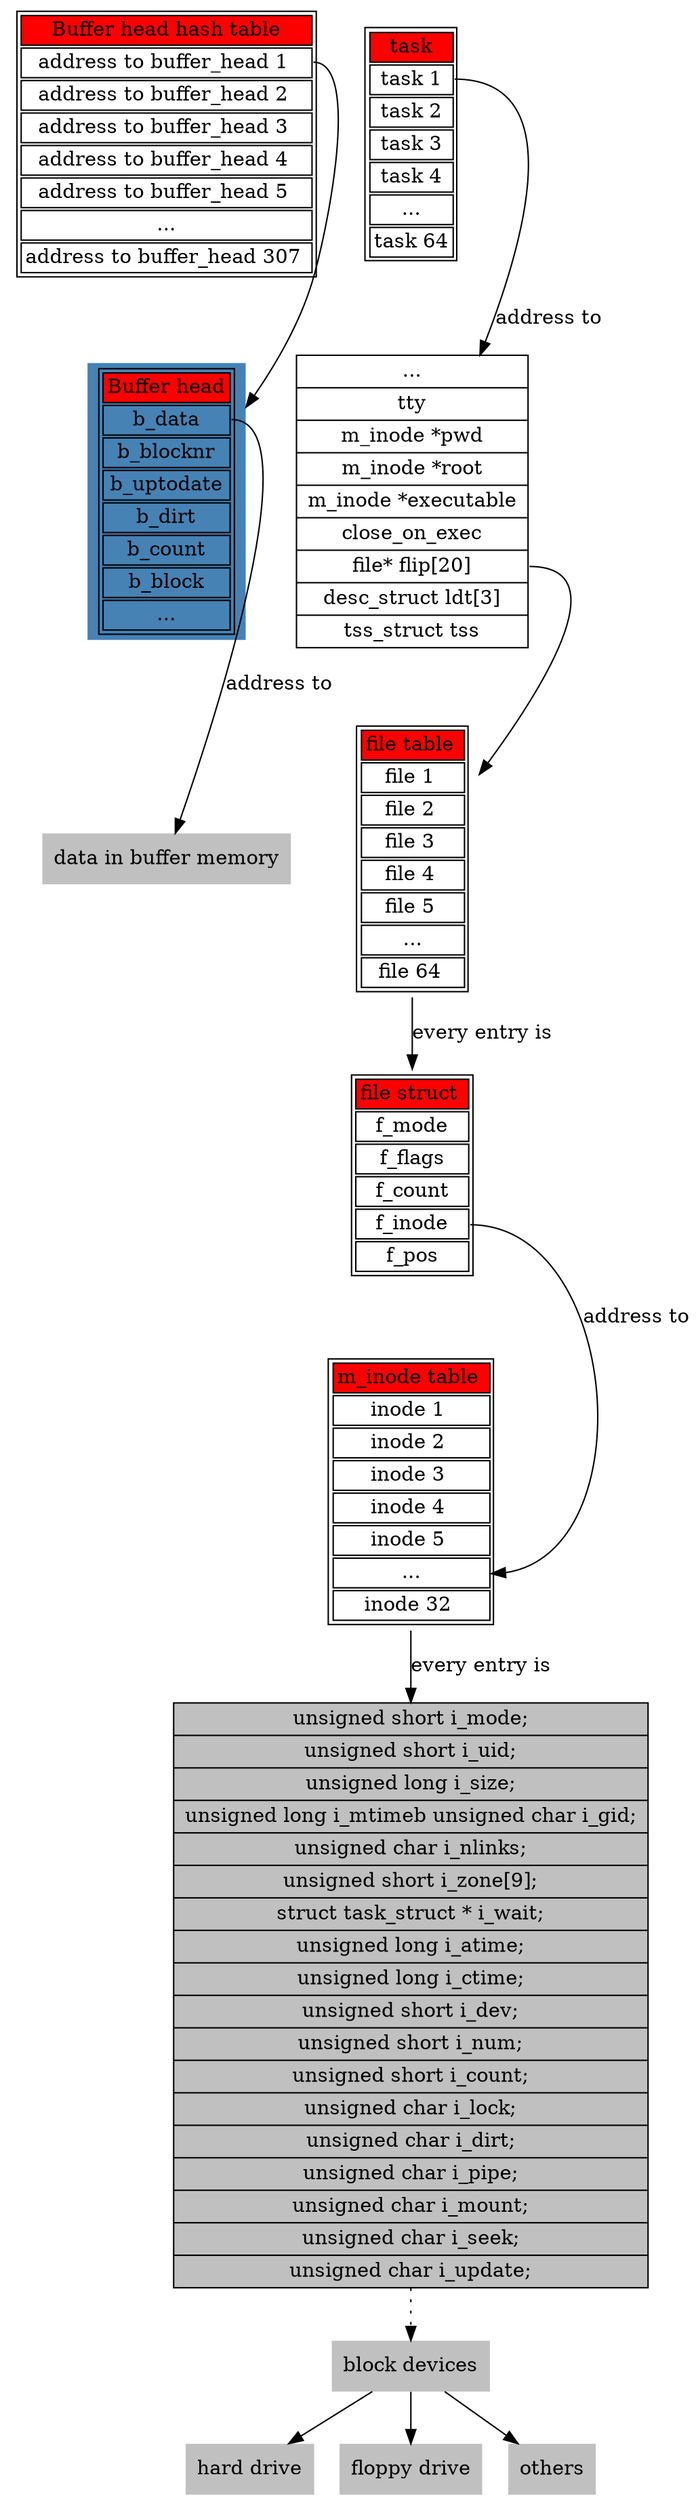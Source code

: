 digraph system_struct {
	node [shape=plaintext]
	buffer_head_hash_table [label=<
		<TABLE>
			<TR><TD BGCOLOR="red">Buffer head hash table</TD></TR>
			<TR><TD PORT="1">address to buffer_head 1 </TD></TR>
			<TR><TD PORT="2">address to buffer_head 2 </TD></TR>
			<TR><TD>address to buffer_head 3 </TD></TR>
			<TR><TD>address to buffer_head 4 </TD></TR>
			<TR><TD>address to buffer_head 5 </TD></TR>
			<TR><TD> ... </TD></TR>
			<TR><TD>address to buffer_head 307 </TD></TR>
		</TABLE>
		>];

	buffer_head [style=filled fillcolor=steelblue label=<
		<TABLE>
			<TR><TD BGCOLOR="red">Buffer head</TD></TR>
			<TR><TD PORT="data">b_data</TD></TR>
			<TR><TD>b_blocknr</TD></TR>
			<TR><TD>b_uptodate</TD></TR>
			<TR><TD>b_dirt</TD></TR>
			<TR><TD>b_count</TD></TR>
			<TR><TD>b_block</TD></TR>


			<TR><TD>...</TD></TR>
		</TABLE>
	>]

	inode_table [label=<
		<TABLE>
			<TR><TD BGCOLOR="red">m_inode table </TD></TR>
			<TR><TD PORT="1">inode 1 </TD></TR>
			<TR><TD PORT="2">inode 2 </TD></TR>
			<TR><TD>inode 3 </TD></TR>
			<TR><TD>inode 4 </TD></TR>
			<TR><TD>inode 5 </TD></TR>
			<TR><TD PORT="x"> ... </TD></TR>
			<TR><TD>inode 32 </TD></TR>
		</TABLE>
	>];

	file_table [label=<
		<TABLE>
			<TR><TD BGCOLOR="red">file table </TD></TR>
			<TR><TD PORT="1">file 1 </TD></TR>
			<TR><TD PORT="2">file 2 </TD></TR>
			<TR><TD>file 3 </TD></TR>
			<TR><TD>file 4 </TD></TR>
			<TR><TD>file 5 </TD></TR>
			<TR><TD> ... </TD></TR>
			<TR><TD>file 64 </TD></TR>
		</TABLE>
	>];

	file_struct [label=<
		<TABLE>
			<TR><TD BGCOLOR="red">file struct </TD></TR>
			<TR><TD PORT="1">f_mode</TD></TR>
			<TR><TD PORT="2">f_flags</TD></TR>
			<TR><TD>f_count</TD></TR>
			<TR><TD PORT="inode">f_inode</TD></TR>
			<TR><TD>f_pos</TD></TR>
		</TABLE>
	>]

	task [label=<
		<TABLE>
			<TR><TD BGCOLOR="red">task</TD></TR>
			<TR><TD PORT="1">task 1</TD></TR>
			<TR><TD PORT="2">task 2</TD></TR>
			<TR><TD>task 3</TD></TR>
			<TR><TD>task 4</TD></TR>
			<TR><TD>...</TD></TR>
			<TR><TD>task 64</TD></TR>
		</TABLE>

	>]
	
	task_struct [shape=record label="{ ... | tty | m_inode *pwd | m_inode *root | m_inode *executable | close_on_exec | <flip>file* flip[20] | desc_struct ldt[3] | tss_struct tss }"];

	buffer_data [style=filled fillcolor=grey label="data in buffer memory"];
	m_inode [shape=record style=filled fillcolor=grey label="{unsigned short i_mode; | unsigned short i_uid; |  unsigned long i_size; | unsigned long i_mtimeb unsigned char i_gid; |  unsigned char i_nlinks; |  unsigned short i_zone[9]; |  struct task_struct * i_wait; |  unsigned long i_atime; |  unsigned long i_ctime; |  unsigned short i_dev; |  unsigned short i_num; |  unsigned short i_count; |  unsigned char i_lock; |  unsigned char i_dirt; |  unsigned char i_pipe; |  unsigned char i_mount; |  unsigned char i_seek; |  unsigned char i_update;} "];

	block_device [style=filled fillcolor=grey label="block devices"];
	hard_drive [style=filled fillcolor=grey label="hard drive"];
	floppy_drive [style=filled fillcolor=grey label="floppy drive"];
	other_drive [style=filled fillcolor=grey label="others"];
	
	buffer_head_hash_table:1 -> buffer_head [rankdir=LR];
	buffer_head:data -> buffer_data [label="address to"];
	inode_table -> m_inode [label="every entry is"];
	m_inode -> block_device [style=dotted];
	block_device -> {hard_drive floppy_drive other_drive};
	file_table -> file_struct [label="every entry is"];
	file_struct:inode -> inode_table:x [label="address to"];
	task:1 -> task_struct [label="address to"];
	task_struct:flip -> file_table;

}
